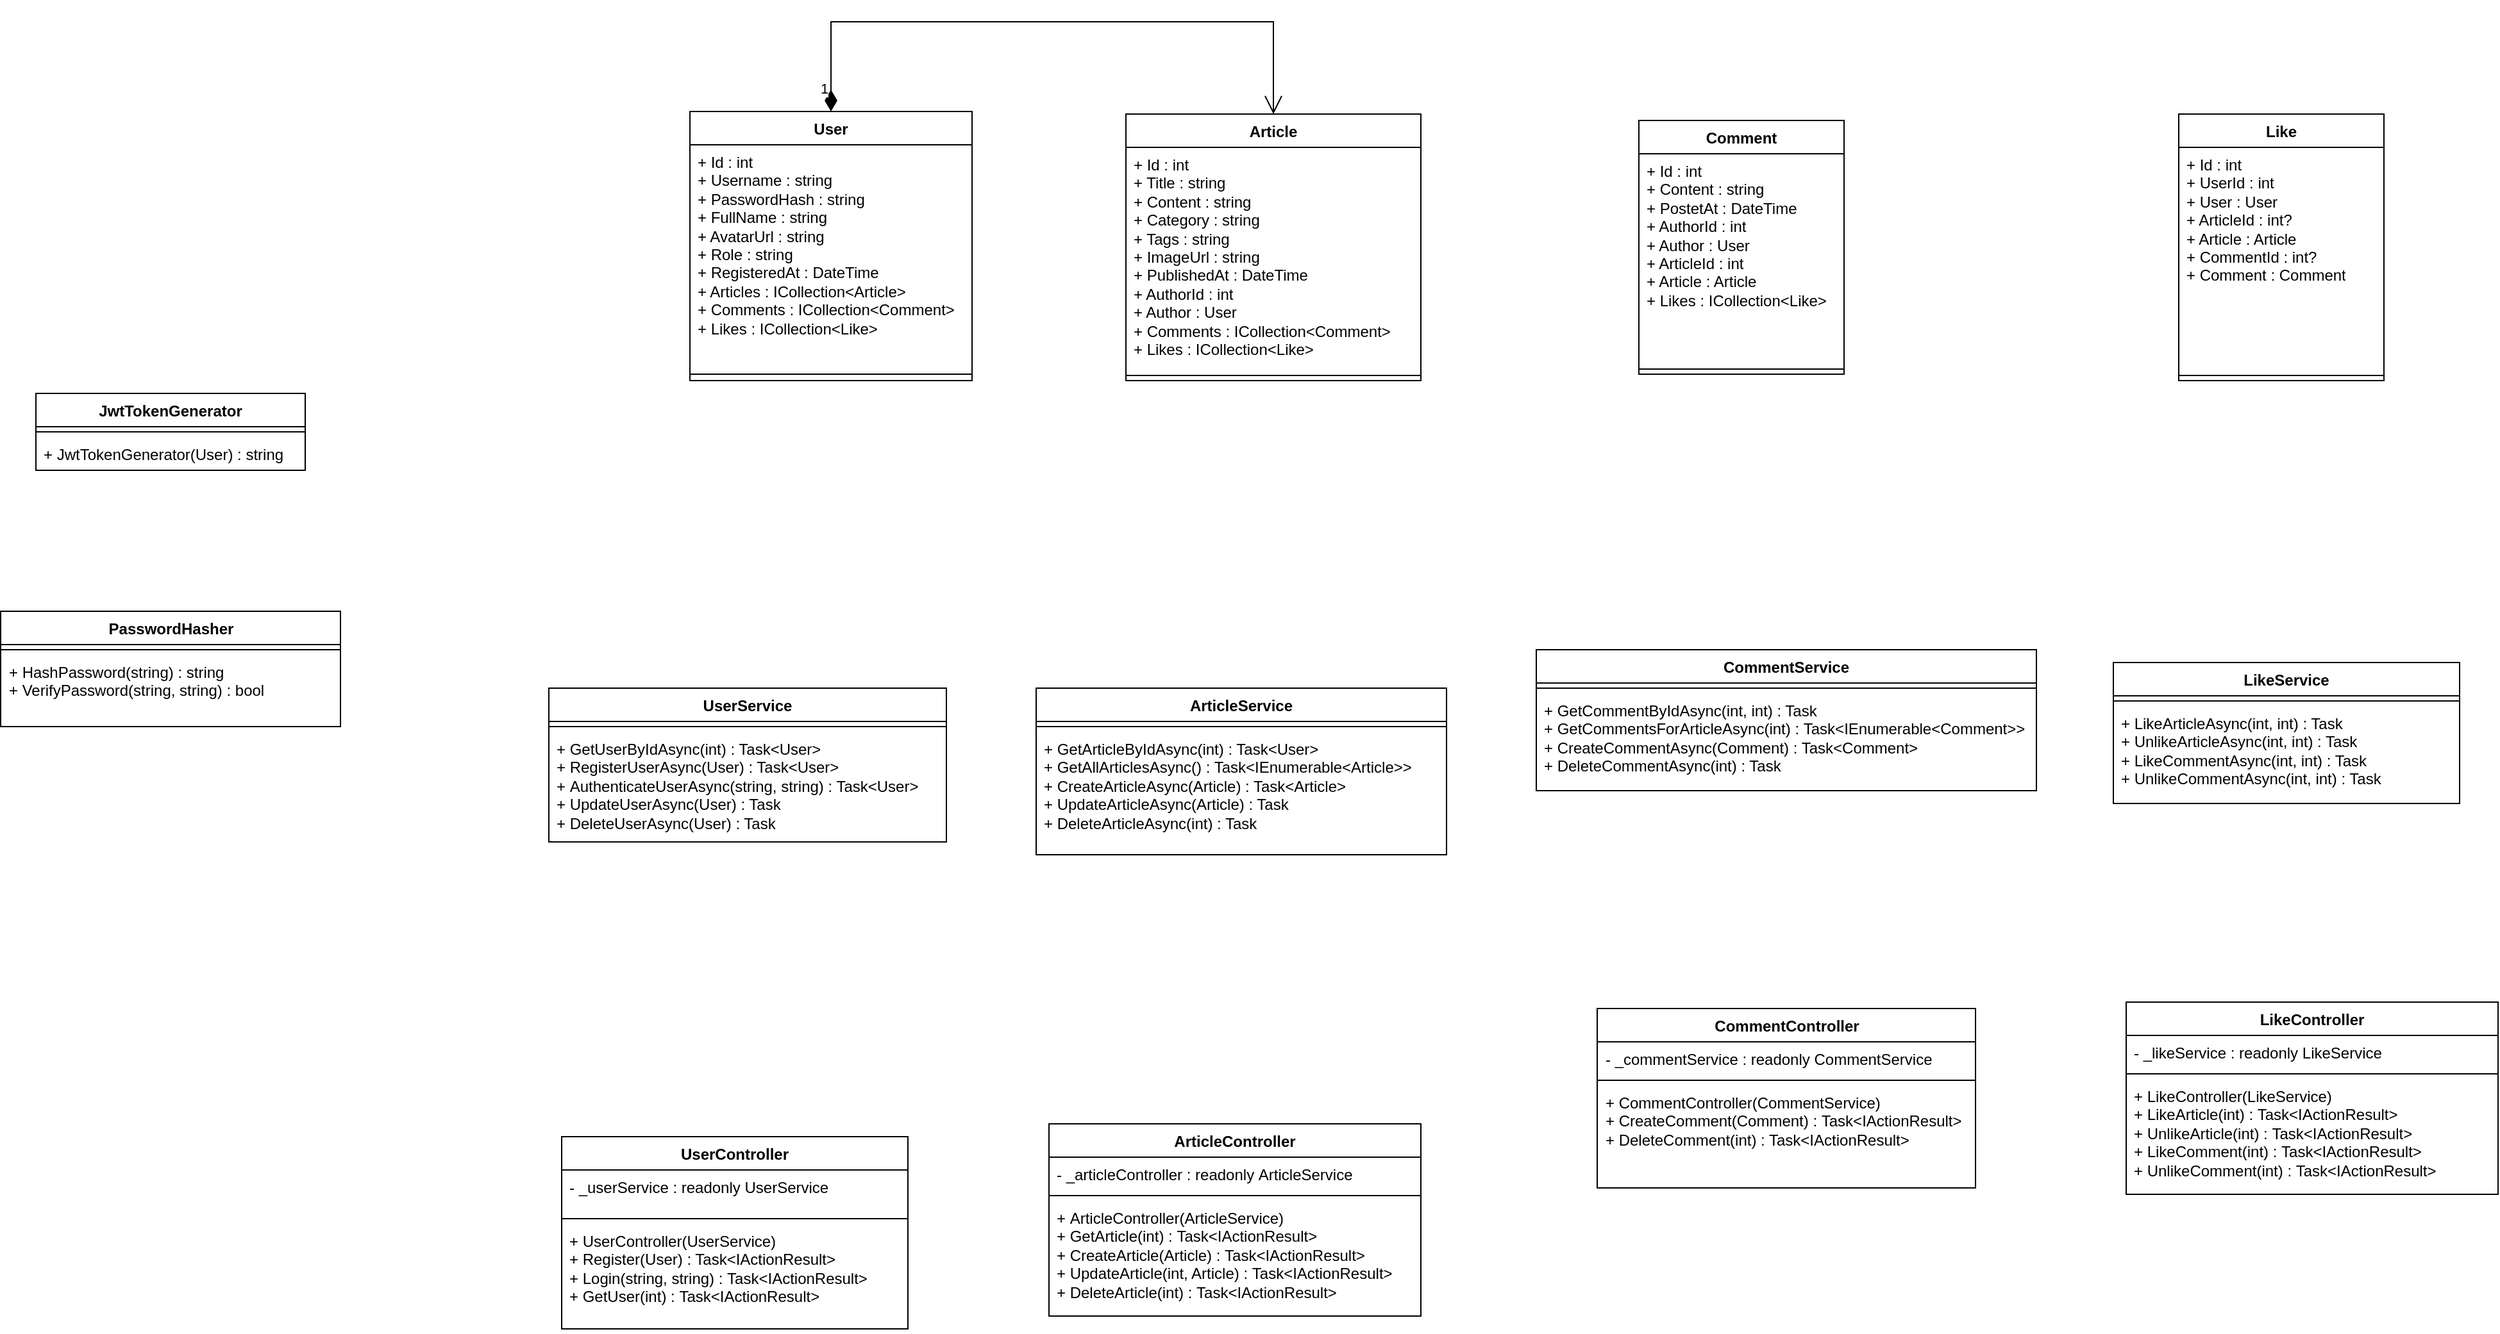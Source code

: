 <mxfile version="24.7.17">
  <diagram name="Страница — 1" id="LIFdmxVbytCEgJ8ekdTL">
    <mxGraphModel dx="1544" dy="1555" grid="1" gridSize="10" guides="1" tooltips="1" connect="1" arrows="1" fold="1" page="1" pageScale="1" pageWidth="827" pageHeight="1169" math="0" shadow="0">
      <root>
        <mxCell id="0" />
        <mxCell id="1" parent="0" />
        <mxCell id="bJvZZ4uALsIuXNzxdjxO-1" value="User" style="swimlane;fontStyle=1;align=center;verticalAlign=top;childLayout=stackLayout;horizontal=1;startSize=26;horizontalStack=0;resizeParent=1;resizeParentMax=0;resizeLast=0;collapsible=1;marginBottom=0;whiteSpace=wrap;html=1;" vertex="1" parent="1">
          <mxGeometry y="40" width="220" height="210" as="geometry" />
        </mxCell>
        <mxCell id="bJvZZ4uALsIuXNzxdjxO-2" value="+ Id : int&lt;div&gt;+ Username : string&lt;/div&gt;&lt;div&gt;+ PasswordHash : string&lt;/div&gt;&lt;div&gt;+ FullName : string&lt;/div&gt;&lt;div&gt;+ AvatarUrl : string&lt;/div&gt;&lt;div&gt;+ Role : string&lt;/div&gt;&lt;div&gt;+ RegisteredAt : DateTime&lt;/div&gt;&lt;div&gt;+ Articles : ICollection&amp;lt;Article&amp;gt;&lt;/div&gt;&lt;div&gt;+ Comments : ICollection&amp;lt;Comment&amp;gt;&lt;/div&gt;&lt;div&gt;+ Likes : ICollection&amp;lt;Like&amp;gt;&lt;/div&gt;&lt;div&gt;&lt;br&gt;&lt;/div&gt;" style="text;strokeColor=none;fillColor=none;align=left;verticalAlign=top;spacingLeft=4;spacingRight=4;overflow=hidden;rotatable=0;points=[[0,0.5],[1,0.5]];portConstraint=eastwest;whiteSpace=wrap;html=1;" vertex="1" parent="bJvZZ4uALsIuXNzxdjxO-1">
          <mxGeometry y="26" width="220" height="174" as="geometry" />
        </mxCell>
        <mxCell id="bJvZZ4uALsIuXNzxdjxO-3" value="" style="line;strokeWidth=1;fillColor=none;align=left;verticalAlign=middle;spacingTop=-1;spacingLeft=3;spacingRight=3;rotatable=0;labelPosition=right;points=[];portConstraint=eastwest;strokeColor=inherit;" vertex="1" parent="bJvZZ4uALsIuXNzxdjxO-1">
          <mxGeometry y="200" width="220" height="10" as="geometry" />
        </mxCell>
        <mxCell id="bJvZZ4uALsIuXNzxdjxO-6" value="Article" style="swimlane;fontStyle=1;align=center;verticalAlign=top;childLayout=stackLayout;horizontal=1;startSize=26;horizontalStack=0;resizeParent=1;resizeParentMax=0;resizeLast=0;collapsible=1;marginBottom=0;whiteSpace=wrap;html=1;" vertex="1" parent="1">
          <mxGeometry x="340" y="42" width="230" height="208" as="geometry" />
        </mxCell>
        <mxCell id="bJvZZ4uALsIuXNzxdjxO-7" value="+ Id : int&lt;div&gt;+ Title : string&lt;/div&gt;&lt;div&gt;+ Content : string&lt;/div&gt;&lt;div&gt;+ Category : string&lt;/div&gt;&lt;div&gt;+ Tags : string&lt;/div&gt;&lt;div&gt;+ ImageUrl : string&lt;/div&gt;&lt;div&gt;+ PublishedAt : DateTime&lt;/div&gt;&lt;div&gt;+ AuthorId : int&lt;/div&gt;&lt;div&gt;+ Author : User&lt;/div&gt;&lt;div&gt;+ Comments : ICollection&amp;lt;Comment&amp;gt;&lt;/div&gt;&lt;div&gt;+ Likes : ICollection&amp;lt;Like&amp;gt;&lt;/div&gt;" style="text;strokeColor=none;fillColor=none;align=left;verticalAlign=top;spacingLeft=4;spacingRight=4;overflow=hidden;rotatable=0;points=[[0,0.5],[1,0.5]];portConstraint=eastwest;whiteSpace=wrap;html=1;" vertex="1" parent="bJvZZ4uALsIuXNzxdjxO-6">
          <mxGeometry y="26" width="230" height="174" as="geometry" />
        </mxCell>
        <mxCell id="bJvZZ4uALsIuXNzxdjxO-8" value="" style="line;strokeWidth=1;fillColor=none;align=left;verticalAlign=middle;spacingTop=-1;spacingLeft=3;spacingRight=3;rotatable=0;labelPosition=right;points=[];portConstraint=eastwest;strokeColor=inherit;" vertex="1" parent="bJvZZ4uALsIuXNzxdjxO-6">
          <mxGeometry y="200" width="230" height="8" as="geometry" />
        </mxCell>
        <mxCell id="bJvZZ4uALsIuXNzxdjxO-18" value="Like" style="swimlane;fontStyle=1;align=center;verticalAlign=top;childLayout=stackLayout;horizontal=1;startSize=26;horizontalStack=0;resizeParent=1;resizeParentMax=0;resizeLast=0;collapsible=1;marginBottom=0;whiteSpace=wrap;html=1;" vertex="1" parent="1">
          <mxGeometry x="1161" y="42" width="160" height="208" as="geometry" />
        </mxCell>
        <mxCell id="bJvZZ4uALsIuXNzxdjxO-19" value="+ Id : int&lt;div&gt;+ UserId : int&lt;/div&gt;&lt;div&gt;+ User : User&lt;/div&gt;&lt;div&gt;+ ArticleId : int?&lt;/div&gt;&lt;div&gt;+ Article : Article&lt;/div&gt;&lt;div&gt;+ CommentId : int?&lt;/div&gt;&lt;div&gt;+ Comment : Comment&lt;/div&gt;" style="text;strokeColor=none;fillColor=none;align=left;verticalAlign=top;spacingLeft=4;spacingRight=4;overflow=hidden;rotatable=0;points=[[0,0.5],[1,0.5]];portConstraint=eastwest;whiteSpace=wrap;html=1;" vertex="1" parent="bJvZZ4uALsIuXNzxdjxO-18">
          <mxGeometry y="26" width="160" height="174" as="geometry" />
        </mxCell>
        <mxCell id="bJvZZ4uALsIuXNzxdjxO-20" value="" style="line;strokeWidth=1;fillColor=none;align=left;verticalAlign=middle;spacingTop=-1;spacingLeft=3;spacingRight=3;rotatable=0;labelPosition=right;points=[];portConstraint=eastwest;strokeColor=inherit;" vertex="1" parent="bJvZZ4uALsIuXNzxdjxO-18">
          <mxGeometry y="200" width="160" height="8" as="geometry" />
        </mxCell>
        <mxCell id="bJvZZ4uALsIuXNzxdjxO-22" value="Comment" style="swimlane;fontStyle=1;align=center;verticalAlign=top;childLayout=stackLayout;horizontal=1;startSize=26;horizontalStack=0;resizeParent=1;resizeParentMax=0;resizeLast=0;collapsible=1;marginBottom=0;whiteSpace=wrap;html=1;" vertex="1" parent="1">
          <mxGeometry x="740" y="47" width="160" height="198" as="geometry" />
        </mxCell>
        <mxCell id="bJvZZ4uALsIuXNzxdjxO-23" value="+ Id : int&lt;div&gt;+ Content : string&lt;/div&gt;&lt;div&gt;+ PostetAt : DateTime&lt;/div&gt;&lt;div&gt;+ AuthorId : int&lt;/div&gt;&lt;div&gt;+ Author : User&lt;/div&gt;&lt;div&gt;+ ArticleId : int&lt;/div&gt;&lt;div&gt;+ Article : Article&lt;/div&gt;&lt;div&gt;+ Likes : ICollection&amp;lt;Like&amp;gt;&lt;/div&gt;" style="text;strokeColor=none;fillColor=none;align=left;verticalAlign=top;spacingLeft=4;spacingRight=4;overflow=hidden;rotatable=0;points=[[0,0.5],[1,0.5]];portConstraint=eastwest;whiteSpace=wrap;html=1;" vertex="1" parent="bJvZZ4uALsIuXNzxdjxO-22">
          <mxGeometry y="26" width="160" height="164" as="geometry" />
        </mxCell>
        <mxCell id="bJvZZ4uALsIuXNzxdjxO-24" value="" style="line;strokeWidth=1;fillColor=none;align=left;verticalAlign=middle;spacingTop=-1;spacingLeft=3;spacingRight=3;rotatable=0;labelPosition=right;points=[];portConstraint=eastwest;strokeColor=inherit;" vertex="1" parent="bJvZZ4uALsIuXNzxdjxO-22">
          <mxGeometry y="190" width="160" height="8" as="geometry" />
        </mxCell>
        <mxCell id="bJvZZ4uALsIuXNzxdjxO-26" value="UserService" style="swimlane;fontStyle=1;align=center;verticalAlign=top;childLayout=stackLayout;horizontal=1;startSize=26;horizontalStack=0;resizeParent=1;resizeParentMax=0;resizeLast=0;collapsible=1;marginBottom=0;whiteSpace=wrap;html=1;" vertex="1" parent="1">
          <mxGeometry x="-110" y="490" width="310" height="120" as="geometry" />
        </mxCell>
        <mxCell id="bJvZZ4uALsIuXNzxdjxO-28" value="" style="line;strokeWidth=1;fillColor=none;align=left;verticalAlign=middle;spacingTop=-1;spacingLeft=3;spacingRight=3;rotatable=0;labelPosition=right;points=[];portConstraint=eastwest;strokeColor=inherit;" vertex="1" parent="bJvZZ4uALsIuXNzxdjxO-26">
          <mxGeometry y="26" width="310" height="8" as="geometry" />
        </mxCell>
        <mxCell id="bJvZZ4uALsIuXNzxdjxO-29" value="+ GetUserByIdAsync(int) : Task&amp;lt;User&amp;gt;&lt;div&gt;+&amp;nbsp;RegisterUserAsync(User) : Task&amp;lt;User&amp;gt;&lt;/div&gt;&lt;div&gt;+&amp;nbsp;AuthenticateUserAsync(string, string) : Task&amp;lt;User&amp;gt;&lt;/div&gt;&lt;div&gt;+&amp;nbsp;UpdateUserAsync(User) : Task&lt;/div&gt;&lt;div&gt;+&amp;nbsp;DeleteUserAsync(User) : Task&lt;/div&gt;" style="text;strokeColor=none;fillColor=none;align=left;verticalAlign=top;spacingLeft=4;spacingRight=4;overflow=hidden;rotatable=0;points=[[0,0.5],[1,0.5]];portConstraint=eastwest;whiteSpace=wrap;html=1;" vertex="1" parent="bJvZZ4uALsIuXNzxdjxO-26">
          <mxGeometry y="34" width="310" height="86" as="geometry" />
        </mxCell>
        <mxCell id="bJvZZ4uALsIuXNzxdjxO-30" value="ArticleService" style="swimlane;fontStyle=1;align=center;verticalAlign=top;childLayout=stackLayout;horizontal=1;startSize=26;horizontalStack=0;resizeParent=1;resizeParentMax=0;resizeLast=0;collapsible=1;marginBottom=0;whiteSpace=wrap;html=1;" vertex="1" parent="1">
          <mxGeometry x="270" y="490" width="320" height="130" as="geometry" />
        </mxCell>
        <mxCell id="bJvZZ4uALsIuXNzxdjxO-32" value="" style="line;strokeWidth=1;fillColor=none;align=left;verticalAlign=middle;spacingTop=-1;spacingLeft=3;spacingRight=3;rotatable=0;labelPosition=right;points=[];portConstraint=eastwest;strokeColor=inherit;" vertex="1" parent="bJvZZ4uALsIuXNzxdjxO-30">
          <mxGeometry y="26" width="320" height="8" as="geometry" />
        </mxCell>
        <mxCell id="bJvZZ4uALsIuXNzxdjxO-33" value="+&amp;nbsp;GetArticleByIdAsync(int) : Task&amp;lt;User&amp;gt;&lt;div&gt;+&amp;nbsp;GetAllArticlesAsync() : Task&amp;lt;IEnumerable&amp;lt;Article&amp;gt;&amp;gt;&lt;/div&gt;&lt;div&gt;+&amp;nbsp;CreateArticleAsync(Article) : Task&amp;lt;Article&amp;gt;&lt;/div&gt;&lt;div&gt;+&amp;nbsp;UpdateArticleAsync(Article) : Task&lt;/div&gt;&lt;div&gt;+&amp;nbsp;DeleteArticleAsync(int) : Task&lt;/div&gt;" style="text;strokeColor=none;fillColor=none;align=left;verticalAlign=top;spacingLeft=4;spacingRight=4;overflow=hidden;rotatable=0;points=[[0,0.5],[1,0.5]];portConstraint=eastwest;whiteSpace=wrap;html=1;" vertex="1" parent="bJvZZ4uALsIuXNzxdjxO-30">
          <mxGeometry y="34" width="320" height="96" as="geometry" />
        </mxCell>
        <mxCell id="bJvZZ4uALsIuXNzxdjxO-34" value="CommentService" style="swimlane;fontStyle=1;align=center;verticalAlign=top;childLayout=stackLayout;horizontal=1;startSize=26;horizontalStack=0;resizeParent=1;resizeParentMax=0;resizeLast=0;collapsible=1;marginBottom=0;whiteSpace=wrap;html=1;" vertex="1" parent="1">
          <mxGeometry x="660" y="460" width="390" height="110" as="geometry" />
        </mxCell>
        <mxCell id="bJvZZ4uALsIuXNzxdjxO-36" value="" style="line;strokeWidth=1;fillColor=none;align=left;verticalAlign=middle;spacingTop=-1;spacingLeft=3;spacingRight=3;rotatable=0;labelPosition=right;points=[];portConstraint=eastwest;strokeColor=inherit;" vertex="1" parent="bJvZZ4uALsIuXNzxdjxO-34">
          <mxGeometry y="26" width="390" height="8" as="geometry" />
        </mxCell>
        <mxCell id="bJvZZ4uALsIuXNzxdjxO-37" value="+ GetCommentByIdAsync(int, int) : Task&lt;div&gt;+&amp;nbsp;GetCommentsForArticleAsync(int) :&amp;nbsp;Task&amp;lt;IEnumerable&amp;lt;Comment&amp;gt;&amp;gt;&lt;/div&gt;&lt;div&gt;+&amp;nbsp;CreateCommentAsync(Comment) : Task&amp;lt;Comment&amp;gt;&lt;/div&gt;&lt;div&gt;+&amp;nbsp;DeleteCommentAsync(int) : Task&lt;/div&gt;" style="text;strokeColor=none;fillColor=none;align=left;verticalAlign=top;spacingLeft=4;spacingRight=4;overflow=hidden;rotatable=0;points=[[0,0.5],[1,0.5]];portConstraint=eastwest;whiteSpace=wrap;html=1;" vertex="1" parent="bJvZZ4uALsIuXNzxdjxO-34">
          <mxGeometry y="34" width="390" height="76" as="geometry" />
        </mxCell>
        <mxCell id="bJvZZ4uALsIuXNzxdjxO-38" value="LikeService" style="swimlane;fontStyle=1;align=center;verticalAlign=top;childLayout=stackLayout;horizontal=1;startSize=26;horizontalStack=0;resizeParent=1;resizeParentMax=0;resizeLast=0;collapsible=1;marginBottom=0;whiteSpace=wrap;html=1;" vertex="1" parent="1">
          <mxGeometry x="1110" y="470" width="270" height="110" as="geometry" />
        </mxCell>
        <mxCell id="bJvZZ4uALsIuXNzxdjxO-40" value="" style="line;strokeWidth=1;fillColor=none;align=left;verticalAlign=middle;spacingTop=-1;spacingLeft=3;spacingRight=3;rotatable=0;labelPosition=right;points=[];portConstraint=eastwest;strokeColor=inherit;" vertex="1" parent="bJvZZ4uALsIuXNzxdjxO-38">
          <mxGeometry y="26" width="270" height="8" as="geometry" />
        </mxCell>
        <mxCell id="bJvZZ4uALsIuXNzxdjxO-41" value="+&amp;nbsp;LikeArticleAsync(int, int) : Task&lt;div&gt;+&amp;nbsp;UnlikeArticleAsync(int, int) : Task&lt;/div&gt;&lt;div&gt;+&amp;nbsp;LikeCommentAsync(int, int) : Task&lt;/div&gt;&lt;div&gt;+&amp;nbsp;UnlikeCommentAsync(int, int) : Task&lt;/div&gt;" style="text;strokeColor=none;fillColor=none;align=left;verticalAlign=top;spacingLeft=4;spacingRight=4;overflow=hidden;rotatable=0;points=[[0,0.5],[1,0.5]];portConstraint=eastwest;whiteSpace=wrap;html=1;" vertex="1" parent="bJvZZ4uALsIuXNzxdjxO-38">
          <mxGeometry y="34" width="270" height="76" as="geometry" />
        </mxCell>
        <mxCell id="bJvZZ4uALsIuXNzxdjxO-43" value="UserController" style="swimlane;fontStyle=1;align=center;verticalAlign=top;childLayout=stackLayout;horizontal=1;startSize=26;horizontalStack=0;resizeParent=1;resizeParentMax=0;resizeLast=0;collapsible=1;marginBottom=0;whiteSpace=wrap;html=1;" vertex="1" parent="1">
          <mxGeometry x="-100" y="840" width="270" height="150" as="geometry" />
        </mxCell>
        <mxCell id="bJvZZ4uALsIuXNzxdjxO-44" value="- _userService : readonly UserService" style="text;strokeColor=none;fillColor=none;align=left;verticalAlign=top;spacingLeft=4;spacingRight=4;overflow=hidden;rotatable=0;points=[[0,0.5],[1,0.5]];portConstraint=eastwest;whiteSpace=wrap;html=1;" vertex="1" parent="bJvZZ4uALsIuXNzxdjxO-43">
          <mxGeometry y="26" width="270" height="34" as="geometry" />
        </mxCell>
        <mxCell id="bJvZZ4uALsIuXNzxdjxO-45" value="" style="line;strokeWidth=1;fillColor=none;align=left;verticalAlign=middle;spacingTop=-1;spacingLeft=3;spacingRight=3;rotatable=0;labelPosition=right;points=[];portConstraint=eastwest;strokeColor=inherit;" vertex="1" parent="bJvZZ4uALsIuXNzxdjxO-43">
          <mxGeometry y="60" width="270" height="8" as="geometry" />
        </mxCell>
        <mxCell id="bJvZZ4uALsIuXNzxdjxO-46" value="+ UserController(UserService)&lt;div&gt;+ Register(User) : Task&amp;lt;IActionResult&amp;gt;&lt;/div&gt;&lt;div&gt;+ Login(string, string) :&amp;nbsp;Task&amp;lt;IActionResult&amp;gt;&lt;/div&gt;&lt;div&gt;+ GetUser(int) :&amp;nbsp;Task&amp;lt;IActionResult&amp;gt;&lt;/div&gt;" style="text;strokeColor=none;fillColor=none;align=left;verticalAlign=top;spacingLeft=4;spacingRight=4;overflow=hidden;rotatable=0;points=[[0,0.5],[1,0.5]];portConstraint=eastwest;whiteSpace=wrap;html=1;" vertex="1" parent="bJvZZ4uALsIuXNzxdjxO-43">
          <mxGeometry y="68" width="270" height="82" as="geometry" />
        </mxCell>
        <mxCell id="bJvZZ4uALsIuXNzxdjxO-47" value="ArticleController" style="swimlane;fontStyle=1;align=center;verticalAlign=top;childLayout=stackLayout;horizontal=1;startSize=26;horizontalStack=0;resizeParent=1;resizeParentMax=0;resizeLast=0;collapsible=1;marginBottom=0;whiteSpace=wrap;html=1;" vertex="1" parent="1">
          <mxGeometry x="280" y="830" width="290" height="150" as="geometry" />
        </mxCell>
        <mxCell id="bJvZZ4uALsIuXNzxdjxO-48" value="- _articleController : readonly&amp;nbsp;ArticleService" style="text;strokeColor=none;fillColor=none;align=left;verticalAlign=top;spacingLeft=4;spacingRight=4;overflow=hidden;rotatable=0;points=[[0,0.5],[1,0.5]];portConstraint=eastwest;whiteSpace=wrap;html=1;" vertex="1" parent="bJvZZ4uALsIuXNzxdjxO-47">
          <mxGeometry y="26" width="290" height="26" as="geometry" />
        </mxCell>
        <mxCell id="bJvZZ4uALsIuXNzxdjxO-49" value="" style="line;strokeWidth=1;fillColor=none;align=left;verticalAlign=middle;spacingTop=-1;spacingLeft=3;spacingRight=3;rotatable=0;labelPosition=right;points=[];portConstraint=eastwest;strokeColor=inherit;" vertex="1" parent="bJvZZ4uALsIuXNzxdjxO-47">
          <mxGeometry y="52" width="290" height="8" as="geometry" />
        </mxCell>
        <mxCell id="bJvZZ4uALsIuXNzxdjxO-50" value="+&amp;nbsp;ArticleController(ArticleService)&lt;div&gt;+ GetArticle(int) :&amp;nbsp;Task&amp;lt;IActionResult&amp;gt;&lt;/div&gt;&lt;div&gt;+ CreateArticle(Article) :&amp;nbsp;Task&amp;lt;IActionResult&amp;gt;&lt;/div&gt;&lt;div&gt;+&amp;nbsp;UpdateArticle(int, Article) :&amp;nbsp;Task&amp;lt;IActionResult&amp;gt;&lt;/div&gt;&lt;div&gt;+ DeleteArticle(int) :&amp;nbsp;Task&amp;lt;IActionResult&amp;gt;&lt;/div&gt;" style="text;strokeColor=none;fillColor=none;align=left;verticalAlign=top;spacingLeft=4;spacingRight=4;overflow=hidden;rotatable=0;points=[[0,0.5],[1,0.5]];portConstraint=eastwest;whiteSpace=wrap;html=1;" vertex="1" parent="bJvZZ4uALsIuXNzxdjxO-47">
          <mxGeometry y="60" width="290" height="90" as="geometry" />
        </mxCell>
        <mxCell id="bJvZZ4uALsIuXNzxdjxO-51" value="CommentController" style="swimlane;fontStyle=1;align=center;verticalAlign=top;childLayout=stackLayout;horizontal=1;startSize=26;horizontalStack=0;resizeParent=1;resizeParentMax=0;resizeLast=0;collapsible=1;marginBottom=0;whiteSpace=wrap;html=1;" vertex="1" parent="1">
          <mxGeometry x="707.5" y="740" width="295" height="140" as="geometry" />
        </mxCell>
        <mxCell id="bJvZZ4uALsIuXNzxdjxO-52" value="- _commentService : readonly&amp;nbsp;CommentService" style="text;strokeColor=none;fillColor=none;align=left;verticalAlign=top;spacingLeft=4;spacingRight=4;overflow=hidden;rotatable=0;points=[[0,0.5],[1,0.5]];portConstraint=eastwest;whiteSpace=wrap;html=1;" vertex="1" parent="bJvZZ4uALsIuXNzxdjxO-51">
          <mxGeometry y="26" width="295" height="26" as="geometry" />
        </mxCell>
        <mxCell id="bJvZZ4uALsIuXNzxdjxO-53" value="" style="line;strokeWidth=1;fillColor=none;align=left;verticalAlign=middle;spacingTop=-1;spacingLeft=3;spacingRight=3;rotatable=0;labelPosition=right;points=[];portConstraint=eastwest;strokeColor=inherit;" vertex="1" parent="bJvZZ4uALsIuXNzxdjxO-51">
          <mxGeometry y="52" width="295" height="8" as="geometry" />
        </mxCell>
        <mxCell id="bJvZZ4uALsIuXNzxdjxO-54" value="+&amp;nbsp;CommentController(CommentService)&lt;div&gt;+ CreateComment(Comment) :&amp;nbsp;Task&amp;lt;IActionResult&amp;gt;&lt;/div&gt;&lt;div&gt;+ DeleteComment(int) : Task&amp;lt;IActionResult&amp;gt;&lt;/div&gt;&lt;div&gt;&lt;br&gt;&lt;/div&gt;" style="text;strokeColor=none;fillColor=none;align=left;verticalAlign=top;spacingLeft=4;spacingRight=4;overflow=hidden;rotatable=0;points=[[0,0.5],[1,0.5]];portConstraint=eastwest;whiteSpace=wrap;html=1;" vertex="1" parent="bJvZZ4uALsIuXNzxdjxO-51">
          <mxGeometry y="60" width="295" height="80" as="geometry" />
        </mxCell>
        <mxCell id="bJvZZ4uALsIuXNzxdjxO-55" value="LikeController" style="swimlane;fontStyle=1;align=center;verticalAlign=top;childLayout=stackLayout;horizontal=1;startSize=26;horizontalStack=0;resizeParent=1;resizeParentMax=0;resizeLast=0;collapsible=1;marginBottom=0;whiteSpace=wrap;html=1;" vertex="1" parent="1">
          <mxGeometry x="1120" y="735" width="290" height="150" as="geometry" />
        </mxCell>
        <mxCell id="bJvZZ4uALsIuXNzxdjxO-56" value="- _likeService : readonly&amp;nbsp;LikeService" style="text;strokeColor=none;fillColor=none;align=left;verticalAlign=top;spacingLeft=4;spacingRight=4;overflow=hidden;rotatable=0;points=[[0,0.5],[1,0.5]];portConstraint=eastwest;whiteSpace=wrap;html=1;" vertex="1" parent="bJvZZ4uALsIuXNzxdjxO-55">
          <mxGeometry y="26" width="290" height="26" as="geometry" />
        </mxCell>
        <mxCell id="bJvZZ4uALsIuXNzxdjxO-57" value="" style="line;strokeWidth=1;fillColor=none;align=left;verticalAlign=middle;spacingTop=-1;spacingLeft=3;spacingRight=3;rotatable=0;labelPosition=right;points=[];portConstraint=eastwest;strokeColor=inherit;" vertex="1" parent="bJvZZ4uALsIuXNzxdjxO-55">
          <mxGeometry y="52" width="290" height="8" as="geometry" />
        </mxCell>
        <mxCell id="bJvZZ4uALsIuXNzxdjxO-58" value="+&amp;nbsp;&lt;span class=&quot;hljs-title&quot;&gt;LikeController&lt;/span&gt;(&lt;span class=&quot;hljs-params&quot;&gt;LikeService)&amp;nbsp;&lt;/span&gt;&lt;div&gt;+ LikeArticle(int) :&amp;nbsp;Task&amp;lt;IActionResult&amp;gt;&lt;/div&gt;&lt;div&gt;+ UnlikeArticle(int) :&amp;nbsp;Task&amp;lt;IActionResult&amp;gt;&lt;/div&gt;&lt;div&gt;+ LikeComment(int) :&amp;nbsp;Task&amp;lt;IActionResult&amp;gt;&lt;/div&gt;&lt;div&gt;+ UnlikeComment(int) :&amp;nbsp;Task&amp;lt;IActionResult&amp;gt;&lt;/div&gt;" style="text;strokeColor=none;fillColor=none;align=left;verticalAlign=top;spacingLeft=4;spacingRight=4;overflow=hidden;rotatable=0;points=[[0,0.5],[1,0.5]];portConstraint=eastwest;whiteSpace=wrap;html=1;" vertex="1" parent="bJvZZ4uALsIuXNzxdjxO-55">
          <mxGeometry y="60" width="290" height="90" as="geometry" />
        </mxCell>
        <mxCell id="bJvZZ4uALsIuXNzxdjxO-59" value="PasswordHasher" style="swimlane;fontStyle=1;align=center;verticalAlign=top;childLayout=stackLayout;horizontal=1;startSize=26;horizontalStack=0;resizeParent=1;resizeParentMax=0;resizeLast=0;collapsible=1;marginBottom=0;whiteSpace=wrap;html=1;" vertex="1" parent="1">
          <mxGeometry x="-537.5" y="430" width="265" height="90" as="geometry" />
        </mxCell>
        <mxCell id="bJvZZ4uALsIuXNzxdjxO-61" value="" style="line;strokeWidth=1;fillColor=none;align=left;verticalAlign=middle;spacingTop=-1;spacingLeft=3;spacingRight=3;rotatable=0;labelPosition=right;points=[];portConstraint=eastwest;strokeColor=inherit;" vertex="1" parent="bJvZZ4uALsIuXNzxdjxO-59">
          <mxGeometry y="26" width="265" height="8" as="geometry" />
        </mxCell>
        <mxCell id="bJvZZ4uALsIuXNzxdjxO-62" value="+&amp;nbsp;HashPassword(string) : string&lt;div&gt;+&amp;nbsp;VerifyPassword(string, string) : bool&lt;/div&gt;" style="text;strokeColor=none;fillColor=none;align=left;verticalAlign=top;spacingLeft=4;spacingRight=4;overflow=hidden;rotatable=0;points=[[0,0.5],[1,0.5]];portConstraint=eastwest;whiteSpace=wrap;html=1;" vertex="1" parent="bJvZZ4uALsIuXNzxdjxO-59">
          <mxGeometry y="34" width="265" height="56" as="geometry" />
        </mxCell>
        <mxCell id="bJvZZ4uALsIuXNzxdjxO-63" value="JwtTokenGenerator" style="swimlane;fontStyle=1;align=center;verticalAlign=top;childLayout=stackLayout;horizontal=1;startSize=26;horizontalStack=0;resizeParent=1;resizeParentMax=0;resizeLast=0;collapsible=1;marginBottom=0;whiteSpace=wrap;html=1;" vertex="1" parent="1">
          <mxGeometry x="-510" y="260" width="210" height="60" as="geometry" />
        </mxCell>
        <mxCell id="bJvZZ4uALsIuXNzxdjxO-65" value="" style="line;strokeWidth=1;fillColor=none;align=left;verticalAlign=middle;spacingTop=-1;spacingLeft=3;spacingRight=3;rotatable=0;labelPosition=right;points=[];portConstraint=eastwest;strokeColor=inherit;" vertex="1" parent="bJvZZ4uALsIuXNzxdjxO-63">
          <mxGeometry y="26" width="210" height="8" as="geometry" />
        </mxCell>
        <mxCell id="bJvZZ4uALsIuXNzxdjxO-66" value="+&amp;nbsp;JwtTokenGenerator(User) : string" style="text;strokeColor=none;fillColor=none;align=left;verticalAlign=top;spacingLeft=4;spacingRight=4;overflow=hidden;rotatable=0;points=[[0,0.5],[1,0.5]];portConstraint=eastwest;whiteSpace=wrap;html=1;" vertex="1" parent="bJvZZ4uALsIuXNzxdjxO-63">
          <mxGeometry y="34" width="210" height="26" as="geometry" />
        </mxCell>
        <mxCell id="bJvZZ4uALsIuXNzxdjxO-69" value="1" style="endArrow=open;html=1;endSize=12;startArrow=diamondThin;startSize=14;startFill=1;edgeStyle=orthogonalEdgeStyle;align=left;verticalAlign=bottom;rounded=0;entryX=0.5;entryY=0;entryDx=0;entryDy=0;" edge="1" parent="1" source="bJvZZ4uALsIuXNzxdjxO-1" target="bJvZZ4uALsIuXNzxdjxO-6">
          <mxGeometry x="-0.963" y="10" relative="1" as="geometry">
            <mxPoint x="80" y="-30" as="sourcePoint" />
            <mxPoint x="240" y="-30" as="targetPoint" />
            <Array as="points">
              <mxPoint x="110" y="-30" />
              <mxPoint x="455" y="-30" />
            </Array>
            <mxPoint as="offset" />
          </mxGeometry>
        </mxCell>
      </root>
    </mxGraphModel>
  </diagram>
</mxfile>

